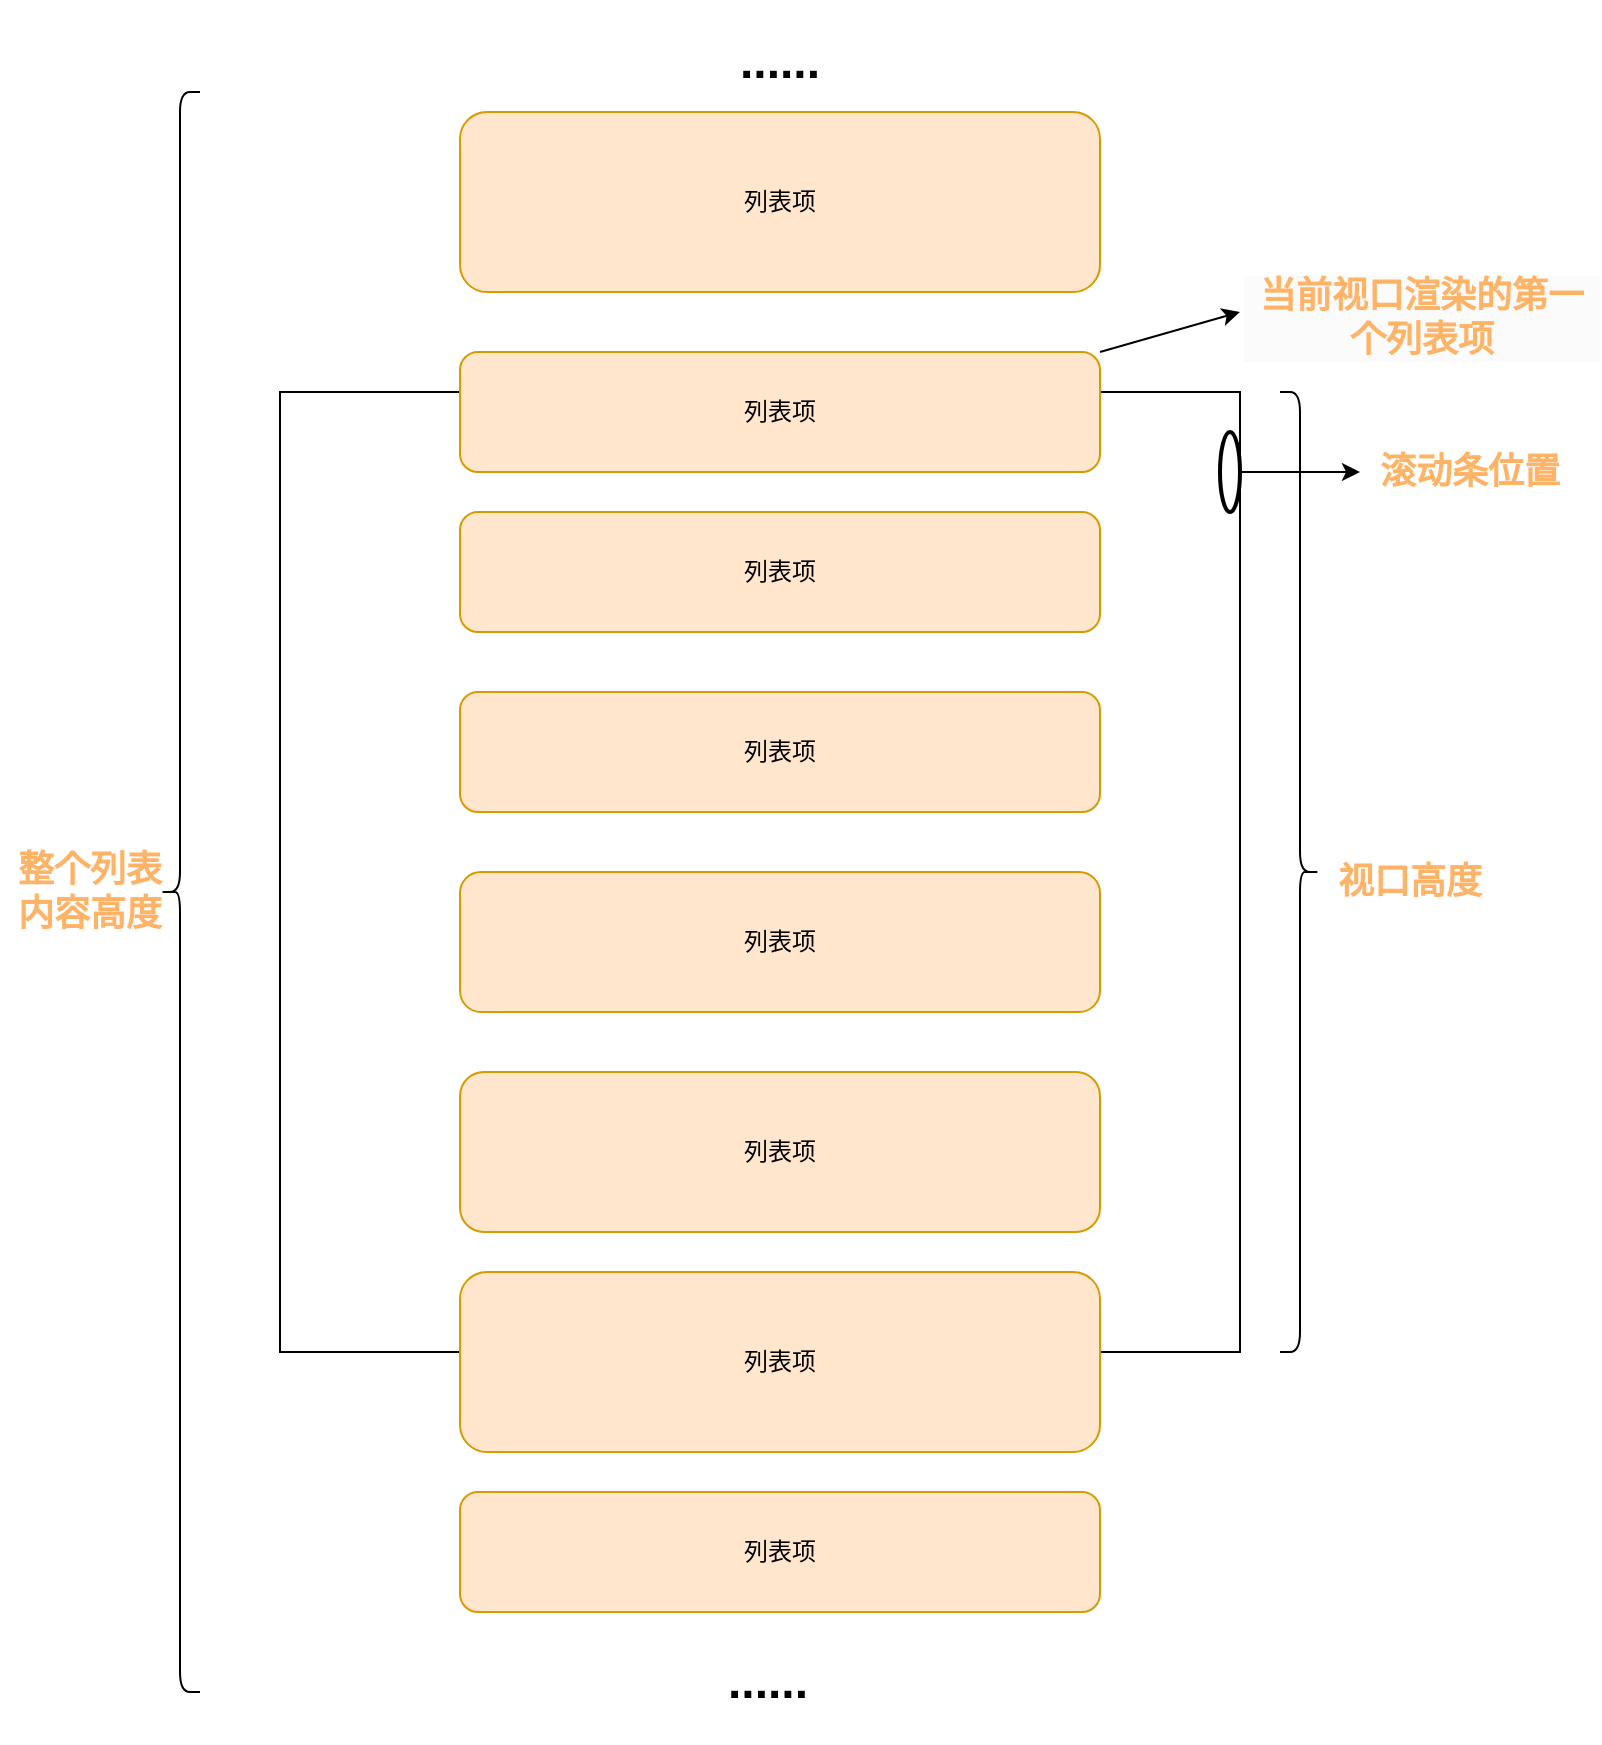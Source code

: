 <mxfile version="24.4.4" type="github">
  <diagram name="第 1 页" id="KWqmzEMQdp4RrEptK9Yi">
    <mxGraphModel dx="1434" dy="820" grid="1" gridSize="10" guides="1" tooltips="1" connect="1" arrows="1" fold="1" page="1" pageScale="1" pageWidth="827" pageHeight="1169" math="0" shadow="0">
      <root>
        <mxCell id="0" />
        <mxCell id="1" parent="0" />
        <mxCell id="fYQ0AOT9vQzZYvQEVG5v-1" value="" style="whiteSpace=wrap;html=1;aspect=fixed;" vertex="1" parent="1">
          <mxGeometry x="140" y="210" width="480" height="480" as="geometry" />
        </mxCell>
        <mxCell id="fYQ0AOT9vQzZYvQEVG5v-3" value="" style="shape=curlyBracket;whiteSpace=wrap;html=1;rounded=1;flipH=1;labelPosition=right;verticalLabelPosition=middle;align=left;verticalAlign=middle;" vertex="1" parent="1">
          <mxGeometry x="640" y="210" width="20" height="480" as="geometry" />
        </mxCell>
        <mxCell id="fYQ0AOT9vQzZYvQEVG5v-6" value="&lt;h2&gt;&lt;b&gt;&lt;font color=&quot;#ffb366&quot;&gt;视口高度&lt;/font&gt;&lt;/b&gt;&lt;/h2&gt;" style="text;html=1;align=center;verticalAlign=middle;whiteSpace=wrap;rounded=0;" vertex="1" parent="1">
          <mxGeometry x="660" y="430" width="90" height="50" as="geometry" />
        </mxCell>
        <mxCell id="fYQ0AOT9vQzZYvQEVG5v-7" value="列表项" style="rounded=1;whiteSpace=wrap;html=1;fillColor=#ffe6cc;strokeColor=#d79b00;" vertex="1" parent="1">
          <mxGeometry x="230" y="360" width="320" height="60" as="geometry" />
        </mxCell>
        <mxCell id="fYQ0AOT9vQzZYvQEVG5v-10" value="列表项" style="rounded=1;whiteSpace=wrap;html=1;fillColor=#ffe6cc;strokeColor=#d79b00;" vertex="1" parent="1">
          <mxGeometry x="230" y="270" width="320" height="60" as="geometry" />
        </mxCell>
        <mxCell id="fYQ0AOT9vQzZYvQEVG5v-11" value="列表项" style="rounded=1;whiteSpace=wrap;html=1;fillColor=#ffe6cc;strokeColor=#d79b00;" vertex="1" parent="1">
          <mxGeometry x="230" y="190" width="320" height="60" as="geometry" />
        </mxCell>
        <mxCell id="fYQ0AOT9vQzZYvQEVG5v-12" value="列表项" style="rounded=1;whiteSpace=wrap;html=1;fillColor=#ffe6cc;strokeColor=#d79b00;" vertex="1" parent="1">
          <mxGeometry x="230" y="70" width="320" height="90" as="geometry" />
        </mxCell>
        <mxCell id="fYQ0AOT9vQzZYvQEVG5v-13" value="列表项" style="rounded=1;whiteSpace=wrap;html=1;fillColor=#ffe6cc;strokeColor=#d79b00;" vertex="1" parent="1">
          <mxGeometry x="230" y="450" width="320" height="70" as="geometry" />
        </mxCell>
        <mxCell id="fYQ0AOT9vQzZYvQEVG5v-14" value="列表项" style="rounded=1;whiteSpace=wrap;html=1;fillColor=#ffe6cc;strokeColor=#d79b00;" vertex="1" parent="1">
          <mxGeometry x="230" y="550" width="320" height="80" as="geometry" />
        </mxCell>
        <mxCell id="fYQ0AOT9vQzZYvQEVG5v-15" value="列表项" style="rounded=1;whiteSpace=wrap;html=1;fillColor=#ffe6cc;strokeColor=#d79b00;" vertex="1" parent="1">
          <mxGeometry x="230" y="650" width="320" height="90" as="geometry" />
        </mxCell>
        <mxCell id="fYQ0AOT9vQzZYvQEVG5v-16" value="列表项" style="rounded=1;whiteSpace=wrap;html=1;fillColor=#ffe6cc;strokeColor=#d79b00;" vertex="1" parent="1">
          <mxGeometry x="230" y="760" width="320" height="60" as="geometry" />
        </mxCell>
        <mxCell id="fYQ0AOT9vQzZYvQEVG5v-20" value="&lt;h1&gt;......&lt;/h1&gt;" style="text;html=1;align=center;verticalAlign=middle;whiteSpace=wrap;rounded=0;" vertex="1" parent="1">
          <mxGeometry x="360" y="30" width="60" height="30" as="geometry" />
        </mxCell>
        <mxCell id="fYQ0AOT9vQzZYvQEVG5v-21" value="&lt;h1&gt;......&lt;/h1&gt;" style="text;html=1;align=center;verticalAlign=middle;whiteSpace=wrap;rounded=0;" vertex="1" parent="1">
          <mxGeometry x="354" y="840" width="60" height="30" as="geometry" />
        </mxCell>
        <mxCell id="fYQ0AOT9vQzZYvQEVG5v-22" value="" style="shape=curlyBracket;whiteSpace=wrap;html=1;rounded=1;labelPosition=left;verticalLabelPosition=middle;align=right;verticalAlign=middle;" vertex="1" parent="1">
          <mxGeometry x="80" y="60" width="20" height="800" as="geometry" />
        </mxCell>
        <mxCell id="fYQ0AOT9vQzZYvQEVG5v-25" value="&lt;h2&gt;&lt;b&gt;&lt;font color=&quot;#ffb366&quot;&gt;整个列表内容高度&lt;/font&gt;&lt;/b&gt;&lt;/h2&gt;" style="text;html=1;align=center;verticalAlign=middle;whiteSpace=wrap;rounded=0;" vertex="1" parent="1">
          <mxGeometry y="435" width="90" height="50" as="geometry" />
        </mxCell>
        <mxCell id="fYQ0AOT9vQzZYvQEVG5v-27" value="" style="strokeWidth=2;html=1;shape=mxgraph.flowchart.start_1;whiteSpace=wrap;direction=south;" vertex="1" parent="1">
          <mxGeometry x="610" y="230" width="10" height="40" as="geometry" />
        </mxCell>
        <mxCell id="fYQ0AOT9vQzZYvQEVG5v-28" value="" style="endArrow=classic;html=1;rounded=0;" edge="1" parent="1">
          <mxGeometry width="50" height="50" relative="1" as="geometry">
            <mxPoint x="620" y="250" as="sourcePoint" />
            <mxPoint x="680" y="250" as="targetPoint" />
          </mxGeometry>
        </mxCell>
        <mxCell id="fYQ0AOT9vQzZYvQEVG5v-29" value="&lt;h2&gt;&lt;font color=&quot;#ffb366&quot;&gt;滚动条位置&lt;/font&gt;&lt;/h2&gt;" style="text;html=1;align=center;verticalAlign=middle;whiteSpace=wrap;rounded=0;" vertex="1" parent="1">
          <mxGeometry x="680" y="225" width="110" height="50" as="geometry" />
        </mxCell>
        <mxCell id="fYQ0AOT9vQzZYvQEVG5v-31" value="" style="endArrow=classic;html=1;rounded=0;" edge="1" parent="1">
          <mxGeometry width="50" height="50" relative="1" as="geometry">
            <mxPoint x="550" y="190" as="sourcePoint" />
            <mxPoint x="620" y="170" as="targetPoint" />
          </mxGeometry>
        </mxCell>
        <mxCell id="fYQ0AOT9vQzZYvQEVG5v-32" value="&lt;h2 style=&quot;forced-color-adjust: none; font-family: Helvetica; font-style: normal; font-variant-ligatures: normal; font-variant-caps: normal; letter-spacing: normal; orphans: 2; text-align: center; text-indent: 0px; text-transform: none; widows: 2; word-spacing: 0px; -webkit-text-stroke-width: 0px; white-space: normal; background-color: rgb(251, 251, 251); text-decoration-thickness: initial; text-decoration-style: initial; text-decoration-color: initial;&quot;&gt;&lt;font color=&quot;#ffb366&quot;&gt;当前视口渲染的第一个列表项&lt;/font&gt;&lt;/h2&gt;" style="text;whiteSpace=wrap;html=1;" vertex="1" parent="1">
          <mxGeometry x="620" y="130" width="180" height="70" as="geometry" />
        </mxCell>
      </root>
    </mxGraphModel>
  </diagram>
</mxfile>
